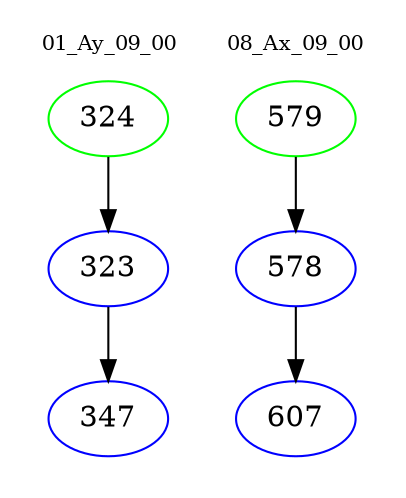 digraph{
subgraph cluster_0 {
color = white
label = "01_Ay_09_00";
fontsize=10;
T0_324 [label="324", color="green"]
T0_324 -> T0_323 [color="black"]
T0_323 [label="323", color="blue"]
T0_323 -> T0_347 [color="black"]
T0_347 [label="347", color="blue"]
}
subgraph cluster_1 {
color = white
label = "08_Ax_09_00";
fontsize=10;
T1_579 [label="579", color="green"]
T1_579 -> T1_578 [color="black"]
T1_578 [label="578", color="blue"]
T1_578 -> T1_607 [color="black"]
T1_607 [label="607", color="blue"]
}
}
